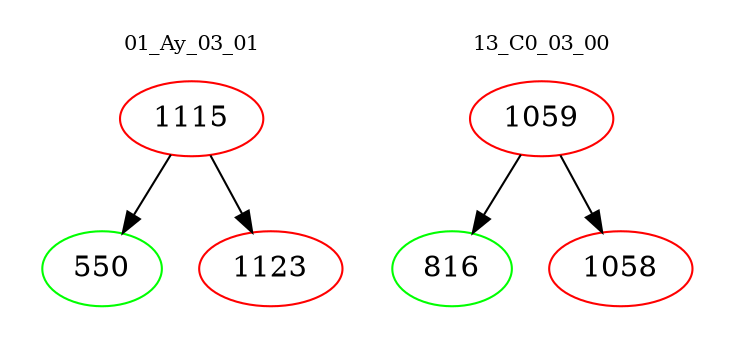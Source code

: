 digraph{
subgraph cluster_0 {
color = white
label = "01_Ay_03_01";
fontsize=10;
T0_1115 [label="1115", color="red"]
T0_1115 -> T0_550 [color="black"]
T0_550 [label="550", color="green"]
T0_1115 -> T0_1123 [color="black"]
T0_1123 [label="1123", color="red"]
}
subgraph cluster_1 {
color = white
label = "13_C0_03_00";
fontsize=10;
T1_1059 [label="1059", color="red"]
T1_1059 -> T1_816 [color="black"]
T1_816 [label="816", color="green"]
T1_1059 -> T1_1058 [color="black"]
T1_1058 [label="1058", color="red"]
}
}

